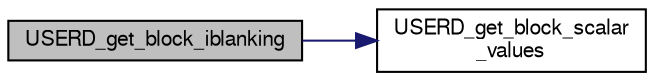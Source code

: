 digraph "USERD_get_block_iblanking"
{
  bgcolor="transparent";
  edge [fontname="FreeSans",fontsize="10",labelfontname="FreeSans",labelfontsize="10"];
  node [fontname="FreeSans",fontsize="10",shape=record];
  rankdir="LR";
  Node10 [label="USERD_get_block_iblanking",height=0.2,width=0.4,color="black", fillcolor="grey75", style="filled", fontcolor="black"];
  Node10 -> Node11 [color="midnightblue",fontsize="10",style="solid",fontname="FreeSans"];
  Node11 [label="USERD_get_block_scalar\l_values",height=0.2,width=0.4,color="black",URL="$a19169.html#aa8e8a4245cc72857be99e83aca023373"];
}
